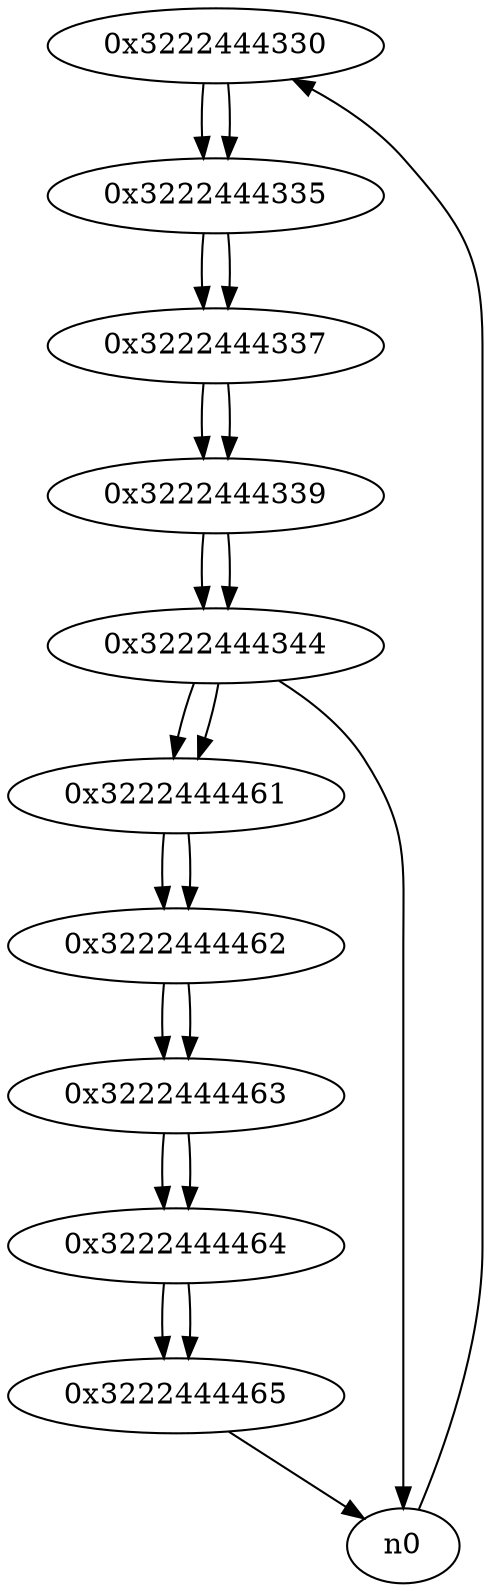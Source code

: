 digraph G{
/* nodes */
  n1 [label="0x3222444330"]
  n2 [label="0x3222444335"]
  n3 [label="0x3222444337"]
  n4 [label="0x3222444339"]
  n5 [label="0x3222444344"]
  n6 [label="0x3222444461"]
  n7 [label="0x3222444462"]
  n8 [label="0x3222444463"]
  n9 [label="0x3222444464"]
  n10 [label="0x3222444465"]
/* edges */
n1 -> n2;
n0 -> n1;
n2 -> n3;
n1 -> n2;
n3 -> n4;
n2 -> n3;
n4 -> n5;
n3 -> n4;
n5 -> n6;
n5 -> n0;
n4 -> n5;
n6 -> n7;
n5 -> n6;
n7 -> n8;
n6 -> n7;
n8 -> n9;
n7 -> n8;
n9 -> n10;
n8 -> n9;
n10 -> n0;
n9 -> n10;
}
